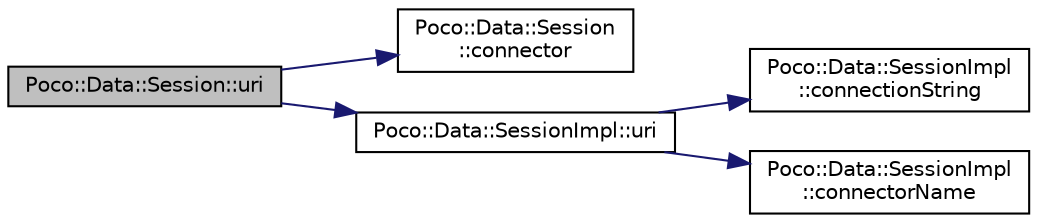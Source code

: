 digraph "Poco::Data::Session::uri"
{
 // LATEX_PDF_SIZE
  edge [fontname="Helvetica",fontsize="10",labelfontname="Helvetica",labelfontsize="10"];
  node [fontname="Helvetica",fontsize="10",shape=record];
  rankdir="LR";
  Node1 [label="Poco::Data::Session::uri",height=0.2,width=0.4,color="black", fillcolor="grey75", style="filled", fontcolor="black",tooltip="Returns the URI for this session."];
  Node1 -> Node2 [color="midnightblue",fontsize="10",style="solid",fontname="Helvetica"];
  Node2 [label="Poco::Data::Session\l::connector",height=0.2,width=0.4,color="black", fillcolor="white", style="filled",URL="$classPoco_1_1Data_1_1Session.html#a555c750d596152086efb446e026326d1",tooltip=" "];
  Node1 -> Node3 [color="midnightblue",fontsize="10",style="solid",fontname="Helvetica"];
  Node3 [label="Poco::Data::SessionImpl::uri",height=0.2,width=0.4,color="black", fillcolor="white", style="filled",URL="$classPoco_1_1Data_1_1SessionImpl.html#ab896ad7518e750999b9549b79d457f57",tooltip="Returns formatted URI."];
  Node3 -> Node4 [color="midnightblue",fontsize="10",style="solid",fontname="Helvetica"];
  Node4 [label="Poco::Data::SessionImpl\l::connectionString",height=0.2,width=0.4,color="black", fillcolor="white", style="filled",URL="$classPoco_1_1Data_1_1SessionImpl.html#a25cd3353029f8c1bfc9a70a249e4b38b",tooltip="Returns the name of the connector."];
  Node3 -> Node5 [color="midnightblue",fontsize="10",style="solid",fontname="Helvetica"];
  Node5 [label="Poco::Data::SessionImpl\l::connectorName",height=0.2,width=0.4,color="black", fillcolor="white", style="filled",URL="$classPoco_1_1Data_1_1SessionImpl.html#a5387fc595aa97443533aba5a2c19e0e2",tooltip=" "];
}
